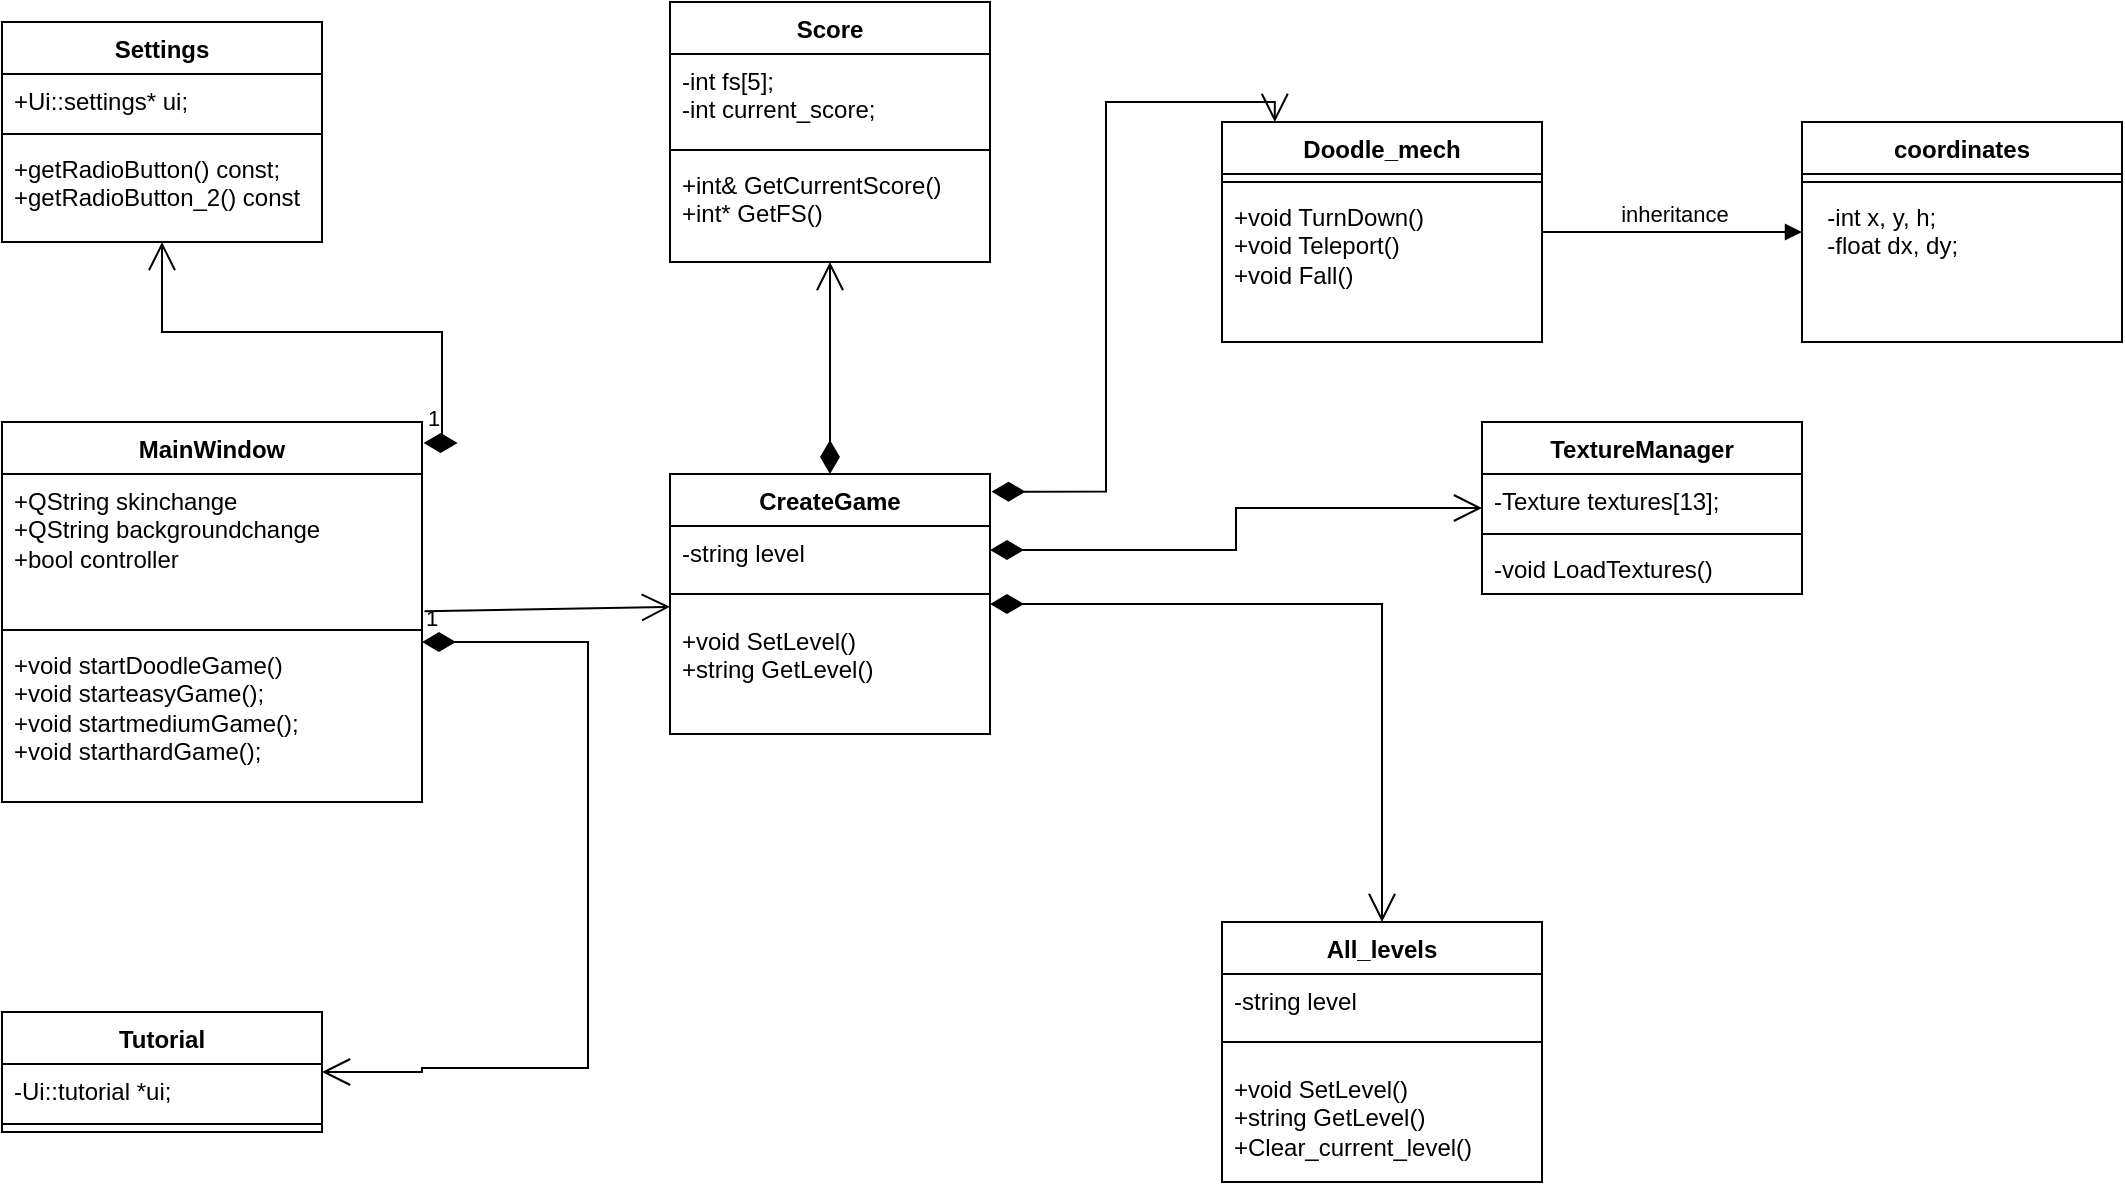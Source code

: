<mxfile version="23.1.6" type="device">
  <diagram name="Сторінка-1" id="fhrWHgtsgEICmLfOh0h-">
    <mxGraphModel dx="1226" dy="742" grid="1" gridSize="10" guides="1" tooltips="1" connect="1" arrows="1" fold="1" page="1" pageScale="1" pageWidth="827" pageHeight="1169" math="0" shadow="0">
      <root>
        <mxCell id="0" />
        <mxCell id="1" parent="0" />
        <mxCell id="ECvIYYzI3fATd54jcmxr-6" value="Tutorial" style="swimlane;fontStyle=1;align=center;verticalAlign=top;childLayout=stackLayout;horizontal=1;startSize=26;horizontalStack=0;resizeParent=1;resizeParentMax=0;resizeLast=0;collapsible=1;marginBottom=0;whiteSpace=wrap;html=1;" parent="1" vertex="1">
          <mxGeometry y="525" width="160" height="60" as="geometry" />
        </mxCell>
        <mxCell id="ECvIYYzI3fATd54jcmxr-7" value="-Ui::tutorial *ui;" style="text;strokeColor=none;fillColor=none;align=left;verticalAlign=top;spacingLeft=4;spacingRight=4;overflow=hidden;rotatable=0;points=[[0,0.5],[1,0.5]];portConstraint=eastwest;whiteSpace=wrap;html=1;" parent="ECvIYYzI3fATd54jcmxr-6" vertex="1">
          <mxGeometry y="26" width="160" height="26" as="geometry" />
        </mxCell>
        <mxCell id="ECvIYYzI3fATd54jcmxr-8" value="" style="line;strokeWidth=1;fillColor=none;align=left;verticalAlign=middle;spacingTop=-1;spacingLeft=3;spacingRight=3;rotatable=0;labelPosition=right;points=[];portConstraint=eastwest;strokeColor=inherit;" parent="ECvIYYzI3fATd54jcmxr-6" vertex="1">
          <mxGeometry y="52" width="160" height="8" as="geometry" />
        </mxCell>
        <mxCell id="ECvIYYzI3fATd54jcmxr-10" value="MainWindow" style="swimlane;fontStyle=1;align=center;verticalAlign=top;childLayout=stackLayout;horizontal=1;startSize=26;horizontalStack=0;resizeParent=1;resizeParentMax=0;resizeLast=0;collapsible=1;marginBottom=0;whiteSpace=wrap;html=1;" parent="1" vertex="1">
          <mxGeometry y="230" width="210" height="190" as="geometry">
            <mxRectangle x="174" y="210" width="110" height="30" as="alternateBounds" />
          </mxGeometry>
        </mxCell>
        <mxCell id="ECvIYYzI3fATd54jcmxr-11" value="+QString skinchange&lt;br&gt;+QString backgroundchange&lt;br&gt;+bool controller" style="text;strokeColor=none;fillColor=none;align=left;verticalAlign=top;spacingLeft=4;spacingRight=4;overflow=hidden;rotatable=0;points=[[0,0.5],[1,0.5]];portConstraint=eastwest;whiteSpace=wrap;html=1;" parent="ECvIYYzI3fATd54jcmxr-10" vertex="1">
          <mxGeometry y="26" width="210" height="74" as="geometry" />
        </mxCell>
        <mxCell id="ECvIYYzI3fATd54jcmxr-12" value="" style="line;strokeWidth=1;fillColor=none;align=left;verticalAlign=middle;spacingTop=-1;spacingLeft=3;spacingRight=3;rotatable=0;labelPosition=right;points=[];portConstraint=eastwest;strokeColor=inherit;" parent="ECvIYYzI3fATd54jcmxr-10" vertex="1">
          <mxGeometry y="100" width="210" height="8" as="geometry" />
        </mxCell>
        <mxCell id="ECvIYYzI3fATd54jcmxr-13" value="+void startDoodleGame()&lt;br&gt;+void starteasyGame();&lt;div&gt;+void startmediumGame();&lt;/div&gt;&lt;div&gt;+void starthardGame();&lt;/div&gt;" style="text;strokeColor=none;fillColor=none;align=left;verticalAlign=top;spacingLeft=4;spacingRight=4;overflow=hidden;rotatable=0;points=[[0,0.5],[1,0.5]];portConstraint=eastwest;whiteSpace=wrap;html=1;" parent="ECvIYYzI3fATd54jcmxr-10" vertex="1">
          <mxGeometry y="108" width="210" height="82" as="geometry" />
        </mxCell>
        <mxCell id="ECvIYYzI3fATd54jcmxr-14" value="Settings&lt;div&gt;&lt;br/&gt;&lt;/div&gt;" style="swimlane;fontStyle=1;align=center;verticalAlign=top;childLayout=stackLayout;horizontal=1;startSize=26;horizontalStack=0;resizeParent=1;resizeParentMax=0;resizeLast=0;collapsible=1;marginBottom=0;whiteSpace=wrap;html=1;" parent="1" vertex="1">
          <mxGeometry y="30" width="160" height="110" as="geometry" />
        </mxCell>
        <mxCell id="ECvIYYzI3fATd54jcmxr-15" value="+Ui::settings* ui;" style="text;strokeColor=none;fillColor=none;align=left;verticalAlign=top;spacingLeft=4;spacingRight=4;overflow=hidden;rotatable=0;points=[[0,0.5],[1,0.5]];portConstraint=eastwest;whiteSpace=wrap;html=1;" parent="ECvIYYzI3fATd54jcmxr-14" vertex="1">
          <mxGeometry y="26" width="160" height="26" as="geometry" />
        </mxCell>
        <mxCell id="ECvIYYzI3fATd54jcmxr-16" value="" style="line;strokeWidth=1;fillColor=none;align=left;verticalAlign=middle;spacingTop=-1;spacingLeft=3;spacingRight=3;rotatable=0;labelPosition=right;points=[];portConstraint=eastwest;strokeColor=inherit;" parent="ECvIYYzI3fATd54jcmxr-14" vertex="1">
          <mxGeometry y="52" width="160" height="8" as="geometry" />
        </mxCell>
        <mxCell id="ECvIYYzI3fATd54jcmxr-17" value="+getRadioButton() const;&lt;br&gt;+getRadioButton_2() const" style="text;strokeColor=none;fillColor=none;align=left;verticalAlign=top;spacingLeft=4;spacingRight=4;overflow=hidden;rotatable=0;points=[[0,0.5],[1,0.5]];portConstraint=eastwest;whiteSpace=wrap;html=1;" parent="ECvIYYzI3fATd54jcmxr-14" vertex="1">
          <mxGeometry y="60" width="160" height="50" as="geometry" />
        </mxCell>
        <mxCell id="ECvIYYzI3fATd54jcmxr-20" value="Score" style="swimlane;fontStyle=1;align=center;verticalAlign=top;childLayout=stackLayout;horizontal=1;startSize=26;horizontalStack=0;resizeParent=1;resizeParentMax=0;resizeLast=0;collapsible=1;marginBottom=0;whiteSpace=wrap;html=1;" parent="1" vertex="1">
          <mxGeometry x="334" y="20" width="160" height="130" as="geometry" />
        </mxCell>
        <mxCell id="ECvIYYzI3fATd54jcmxr-21" value="-int fs[5];&lt;br&gt;-int current_score;" style="text;strokeColor=none;fillColor=none;align=left;verticalAlign=top;spacingLeft=4;spacingRight=4;overflow=hidden;rotatable=0;points=[[0,0.5],[1,0.5]];portConstraint=eastwest;whiteSpace=wrap;html=1;" parent="ECvIYYzI3fATd54jcmxr-20" vertex="1">
          <mxGeometry y="26" width="160" height="44" as="geometry" />
        </mxCell>
        <mxCell id="ECvIYYzI3fATd54jcmxr-22" value="" style="line;strokeWidth=1;fillColor=none;align=left;verticalAlign=middle;spacingTop=-1;spacingLeft=3;spacingRight=3;rotatable=0;labelPosition=right;points=[];portConstraint=eastwest;strokeColor=inherit;" parent="ECvIYYzI3fATd54jcmxr-20" vertex="1">
          <mxGeometry y="70" width="160" height="8" as="geometry" />
        </mxCell>
        <mxCell id="ECvIYYzI3fATd54jcmxr-23" value="+int&amp;amp; GetCurrentScore()&lt;br&gt;+int* GetFS()" style="text;strokeColor=none;fillColor=none;align=left;verticalAlign=top;spacingLeft=4;spacingRight=4;overflow=hidden;rotatable=0;points=[[0,0.5],[1,0.5]];portConstraint=eastwest;whiteSpace=wrap;html=1;" parent="ECvIYYzI3fATd54jcmxr-20" vertex="1">
          <mxGeometry y="78" width="160" height="52" as="geometry" />
        </mxCell>
        <mxCell id="ECvIYYzI3fATd54jcmxr-36" value="All_levels" style="swimlane;fontStyle=1;align=center;verticalAlign=top;childLayout=stackLayout;horizontal=1;startSize=26;horizontalStack=0;resizeParent=1;resizeParentMax=0;resizeLast=0;collapsible=1;marginBottom=0;whiteSpace=wrap;html=1;" parent="1" vertex="1">
          <mxGeometry x="610" y="480" width="160" height="130" as="geometry" />
        </mxCell>
        <mxCell id="ECvIYYzI3fATd54jcmxr-37" value="-string level" style="text;strokeColor=none;fillColor=none;align=left;verticalAlign=top;spacingLeft=4;spacingRight=4;overflow=hidden;rotatable=0;points=[[0,0.5],[1,0.5]];portConstraint=eastwest;whiteSpace=wrap;html=1;" parent="ECvIYYzI3fATd54jcmxr-36" vertex="1">
          <mxGeometry y="26" width="160" height="24" as="geometry" />
        </mxCell>
        <mxCell id="ECvIYYzI3fATd54jcmxr-38" value="" style="line;strokeWidth=1;fillColor=none;align=left;verticalAlign=middle;spacingTop=-1;spacingLeft=3;spacingRight=3;rotatable=0;labelPosition=right;points=[];portConstraint=eastwest;strokeColor=inherit;" parent="ECvIYYzI3fATd54jcmxr-36" vertex="1">
          <mxGeometry y="50" width="160" height="20" as="geometry" />
        </mxCell>
        <mxCell id="ECvIYYzI3fATd54jcmxr-39" value="+void SetLevel()&lt;br style=&quot;border-color: var(--border-color);&quot;&gt;+string GetLevel()&lt;br&gt;+Clear_current_level()" style="text;strokeColor=none;fillColor=none;align=left;verticalAlign=top;spacingLeft=4;spacingRight=4;overflow=hidden;rotatable=0;points=[[0,0.5],[1,0.5]];portConstraint=eastwest;whiteSpace=wrap;html=1;" parent="ECvIYYzI3fATd54jcmxr-36" vertex="1">
          <mxGeometry y="70" width="160" height="60" as="geometry" />
        </mxCell>
        <mxCell id="ECvIYYzI3fATd54jcmxr-51" value="TextureManager" style="swimlane;fontStyle=1;align=center;verticalAlign=top;childLayout=stackLayout;horizontal=1;startSize=26;horizontalStack=0;resizeParent=1;resizeParentMax=0;resizeLast=0;collapsible=1;marginBottom=0;whiteSpace=wrap;html=1;" parent="1" vertex="1">
          <mxGeometry x="740" y="230" width="160" height="86" as="geometry" />
        </mxCell>
        <mxCell id="ECvIYYzI3fATd54jcmxr-52" value="-Texture textures[13];" style="text;strokeColor=none;fillColor=none;align=left;verticalAlign=top;spacingLeft=4;spacingRight=4;overflow=hidden;rotatable=0;points=[[0,0.5],[1,0.5]];portConstraint=eastwest;whiteSpace=wrap;html=1;" parent="ECvIYYzI3fATd54jcmxr-51" vertex="1">
          <mxGeometry y="26" width="160" height="26" as="geometry" />
        </mxCell>
        <mxCell id="ECvIYYzI3fATd54jcmxr-53" value="" style="line;strokeWidth=1;fillColor=none;align=left;verticalAlign=middle;spacingTop=-1;spacingLeft=3;spacingRight=3;rotatable=0;labelPosition=right;points=[];portConstraint=eastwest;strokeColor=inherit;" parent="ECvIYYzI3fATd54jcmxr-51" vertex="1">
          <mxGeometry y="52" width="160" height="8" as="geometry" />
        </mxCell>
        <mxCell id="ECvIYYzI3fATd54jcmxr-54" value="-void LoadTextures()" style="text;strokeColor=none;fillColor=none;align=left;verticalAlign=top;spacingLeft=4;spacingRight=4;overflow=hidden;rotatable=0;points=[[0,0.5],[1,0.5]];portConstraint=eastwest;whiteSpace=wrap;html=1;" parent="ECvIYYzI3fATd54jcmxr-51" vertex="1">
          <mxGeometry y="60" width="160" height="26" as="geometry" />
        </mxCell>
        <mxCell id="ECvIYYzI3fATd54jcmxr-55" value="Doodle_mech" style="swimlane;fontStyle=1;align=center;verticalAlign=top;childLayout=stackLayout;horizontal=1;startSize=26;horizontalStack=0;resizeParent=1;resizeParentMax=0;resizeLast=0;collapsible=1;marginBottom=0;whiteSpace=wrap;html=1;" parent="1" vertex="1">
          <mxGeometry x="610" y="80" width="160" height="110" as="geometry" />
        </mxCell>
        <mxCell id="ECvIYYzI3fATd54jcmxr-57" value="" style="line;strokeWidth=1;fillColor=none;align=left;verticalAlign=middle;spacingTop=-1;spacingLeft=3;spacingRight=3;rotatable=0;labelPosition=right;points=[];portConstraint=eastwest;strokeColor=inherit;" parent="ECvIYYzI3fATd54jcmxr-55" vertex="1">
          <mxGeometry y="26" width="160" height="8" as="geometry" />
        </mxCell>
        <mxCell id="ECvIYYzI3fATd54jcmxr-58" value="+void TurnDown()&lt;br&gt;+void Teleport()&lt;br&gt;+void Fall()" style="text;strokeColor=none;fillColor=none;align=left;verticalAlign=top;spacingLeft=4;spacingRight=4;overflow=hidden;rotatable=0;points=[[0,0.5],[1,0.5]];portConstraint=eastwest;whiteSpace=wrap;html=1;" parent="ECvIYYzI3fATd54jcmxr-55" vertex="1">
          <mxGeometry y="34" width="160" height="76" as="geometry" />
        </mxCell>
        <mxCell id="4czQODahr0-bKCn3adJh-1" value="CreateGame" style="swimlane;fontStyle=1;align=center;verticalAlign=top;childLayout=stackLayout;horizontal=1;startSize=26;horizontalStack=0;resizeParent=1;resizeParentMax=0;resizeLast=0;collapsible=1;marginBottom=0;whiteSpace=wrap;html=1;" vertex="1" parent="1">
          <mxGeometry x="334" y="256" width="160" height="130" as="geometry" />
        </mxCell>
        <mxCell id="4czQODahr0-bKCn3adJh-2" value="-string level" style="text;strokeColor=none;fillColor=none;align=left;verticalAlign=top;spacingLeft=4;spacingRight=4;overflow=hidden;rotatable=0;points=[[0,0.5],[1,0.5]];portConstraint=eastwest;whiteSpace=wrap;html=1;" vertex="1" parent="4czQODahr0-bKCn3adJh-1">
          <mxGeometry y="26" width="160" height="24" as="geometry" />
        </mxCell>
        <mxCell id="4czQODahr0-bKCn3adJh-3" value="" style="line;strokeWidth=1;fillColor=none;align=left;verticalAlign=middle;spacingTop=-1;spacingLeft=3;spacingRight=3;rotatable=0;labelPosition=right;points=[];portConstraint=eastwest;strokeColor=inherit;" vertex="1" parent="4czQODahr0-bKCn3adJh-1">
          <mxGeometry y="50" width="160" height="20" as="geometry" />
        </mxCell>
        <mxCell id="4czQODahr0-bKCn3adJh-4" value="+void SetLevel()&lt;br style=&quot;border-color: var(--border-color);&quot;&gt;+string GetLevel()" style="text;strokeColor=none;fillColor=none;align=left;verticalAlign=top;spacingLeft=4;spacingRight=4;overflow=hidden;rotatable=0;points=[[0,0.5],[1,0.5]];portConstraint=eastwest;whiteSpace=wrap;html=1;" vertex="1" parent="4czQODahr0-bKCn3adJh-1">
          <mxGeometry y="70" width="160" height="60" as="geometry" />
        </mxCell>
        <mxCell id="4czQODahr0-bKCn3adJh-7" value="" style="endArrow=open;html=1;endSize=12;startArrow=diamondThin;startSize=14;startFill=1;edgeStyle=orthogonalEdgeStyle;align=left;verticalAlign=bottom;rounded=0;" edge="1" parent="1" source="4czQODahr0-bKCn3adJh-1" target="ECvIYYzI3fATd54jcmxr-20">
          <mxGeometry x="-1" y="3" relative="1" as="geometry">
            <mxPoint x="280" y="340" as="sourcePoint" />
            <mxPoint x="440" y="340" as="targetPoint" />
          </mxGeometry>
        </mxCell>
        <mxCell id="4czQODahr0-bKCn3adJh-8" value="" style="endArrow=open;html=1;endSize=12;startArrow=diamondThin;startSize=14;startFill=1;edgeStyle=orthogonalEdgeStyle;align=left;verticalAlign=bottom;rounded=0;entryX=0.165;entryY=0;entryDx=0;entryDy=0;entryPerimeter=0;exitX=1.005;exitY=0.068;exitDx=0;exitDy=0;exitPerimeter=0;" edge="1" parent="1" source="4czQODahr0-bKCn3adJh-1" target="ECvIYYzI3fATd54jcmxr-55">
          <mxGeometry x="-1" y="3" relative="1" as="geometry">
            <mxPoint x="420" y="240" as="sourcePoint" />
            <mxPoint x="570" y="160" as="targetPoint" />
          </mxGeometry>
        </mxCell>
        <mxCell id="4czQODahr0-bKCn3adJh-9" value="" style="endArrow=open;html=1;endSize=12;startArrow=diamondThin;startSize=14;startFill=1;edgeStyle=orthogonalEdgeStyle;align=left;verticalAlign=bottom;rounded=0;exitX=1;exitY=0.5;exitDx=0;exitDy=0;" edge="1" parent="1" source="4czQODahr0-bKCn3adJh-2" target="ECvIYYzI3fATd54jcmxr-51">
          <mxGeometry x="-1" y="3" relative="1" as="geometry">
            <mxPoint x="430" y="250" as="sourcePoint" />
            <mxPoint x="580" y="170" as="targetPoint" />
          </mxGeometry>
        </mxCell>
        <mxCell id="4czQODahr0-bKCn3adJh-10" value="" style="endArrow=open;html=1;endSize=12;startArrow=diamondThin;startSize=14;startFill=1;edgeStyle=orthogonalEdgeStyle;align=left;verticalAlign=bottom;rounded=0;exitX=1;exitY=0.5;exitDx=0;exitDy=0;" edge="1" parent="1" source="4czQODahr0-bKCn3adJh-1" target="ECvIYYzI3fATd54jcmxr-36">
          <mxGeometry x="-1" y="3" relative="1" as="geometry">
            <mxPoint x="510" y="280" as="sourcePoint" />
            <mxPoint x="590" y="180" as="targetPoint" />
          </mxGeometry>
        </mxCell>
        <mxCell id="4czQODahr0-bKCn3adJh-12" value="1" style="endArrow=open;html=1;endSize=12;startArrow=diamondThin;startSize=14;startFill=1;edgeStyle=orthogonalEdgeStyle;align=left;verticalAlign=bottom;rounded=0;exitX=1.004;exitY=0.055;exitDx=0;exitDy=0;exitPerimeter=0;" edge="1" parent="1" source="ECvIYYzI3fATd54jcmxr-10" target="ECvIYYzI3fATd54jcmxr-14">
          <mxGeometry x="-1" y="3" relative="1" as="geometry">
            <mxPoint x="280" y="240" as="sourcePoint" />
            <mxPoint x="440" y="240" as="targetPoint" />
            <Array as="points">
              <mxPoint x="220" y="241" />
              <mxPoint x="220" y="185" />
              <mxPoint x="80" y="185" />
            </Array>
          </mxGeometry>
        </mxCell>
        <mxCell id="4czQODahr0-bKCn3adJh-13" value="1" style="endArrow=open;html=1;endSize=12;startArrow=diamondThin;startSize=14;startFill=1;edgeStyle=orthogonalEdgeStyle;align=left;verticalAlign=bottom;rounded=0;" edge="1" parent="1" source="ECvIYYzI3fATd54jcmxr-10" target="ECvIYYzI3fATd54jcmxr-6">
          <mxGeometry x="-1" y="3" relative="1" as="geometry">
            <mxPoint x="230" y="340" as="sourcePoint" />
            <mxPoint x="210.0" y="607.15" as="targetPoint" />
            <Array as="points">
              <mxPoint x="293" y="340" />
              <mxPoint x="293" y="553" />
              <mxPoint x="210" y="553" />
              <mxPoint x="210" y="555" />
            </Array>
          </mxGeometry>
        </mxCell>
        <mxCell id="4czQODahr0-bKCn3adJh-17" value="" style="endArrow=open;endFill=1;endSize=12;html=1;rounded=0;exitX=1.006;exitY=0.927;exitDx=0;exitDy=0;exitPerimeter=0;" edge="1" parent="1" source="ECvIYYzI3fATd54jcmxr-11" target="4czQODahr0-bKCn3adJh-1">
          <mxGeometry width="160" relative="1" as="geometry">
            <mxPoint x="240" y="330" as="sourcePoint" />
            <mxPoint x="400" y="330" as="targetPoint" />
          </mxGeometry>
        </mxCell>
        <mxCell id="4czQODahr0-bKCn3adJh-18" value="inheritance" style="html=1;verticalAlign=bottom;endArrow=block;curved=0;rounded=0;" edge="1" parent="1" source="ECvIYYzI3fATd54jcmxr-55" target="4czQODahr0-bKCn3adJh-19">
          <mxGeometry x="0.01" width="80" relative="1" as="geometry">
            <mxPoint x="280" y="330" as="sourcePoint" />
            <mxPoint x="360" y="330" as="targetPoint" />
            <mxPoint as="offset" />
          </mxGeometry>
        </mxCell>
        <mxCell id="4czQODahr0-bKCn3adJh-19" value="coordinates" style="swimlane;fontStyle=1;align=center;verticalAlign=top;childLayout=stackLayout;horizontal=1;startSize=26;horizontalStack=0;resizeParent=1;resizeParentMax=0;resizeLast=0;collapsible=1;marginBottom=0;whiteSpace=wrap;html=1;" vertex="1" parent="1">
          <mxGeometry x="900" y="80" width="160" height="110" as="geometry" />
        </mxCell>
        <mxCell id="4czQODahr0-bKCn3adJh-20" value="" style="line;strokeWidth=1;fillColor=none;align=left;verticalAlign=middle;spacingTop=-1;spacingLeft=3;spacingRight=3;rotatable=0;labelPosition=right;points=[];portConstraint=eastwest;strokeColor=inherit;" vertex="1" parent="4czQODahr0-bKCn3adJh-19">
          <mxGeometry y="26" width="160" height="8" as="geometry" />
        </mxCell>
        <mxCell id="4czQODahr0-bKCn3adJh-21" value="&lt;div&gt;&amp;nbsp; -int x, y, h;&lt;/div&gt;&lt;div&gt;&amp;nbsp; -float dx, dy;&lt;/div&gt;" style="text;strokeColor=none;fillColor=none;align=left;verticalAlign=top;spacingLeft=4;spacingRight=4;overflow=hidden;rotatable=0;points=[[0,0.5],[1,0.5]];portConstraint=eastwest;whiteSpace=wrap;html=1;" vertex="1" parent="4czQODahr0-bKCn3adJh-19">
          <mxGeometry y="34" width="160" height="76" as="geometry" />
        </mxCell>
      </root>
    </mxGraphModel>
  </diagram>
</mxfile>
